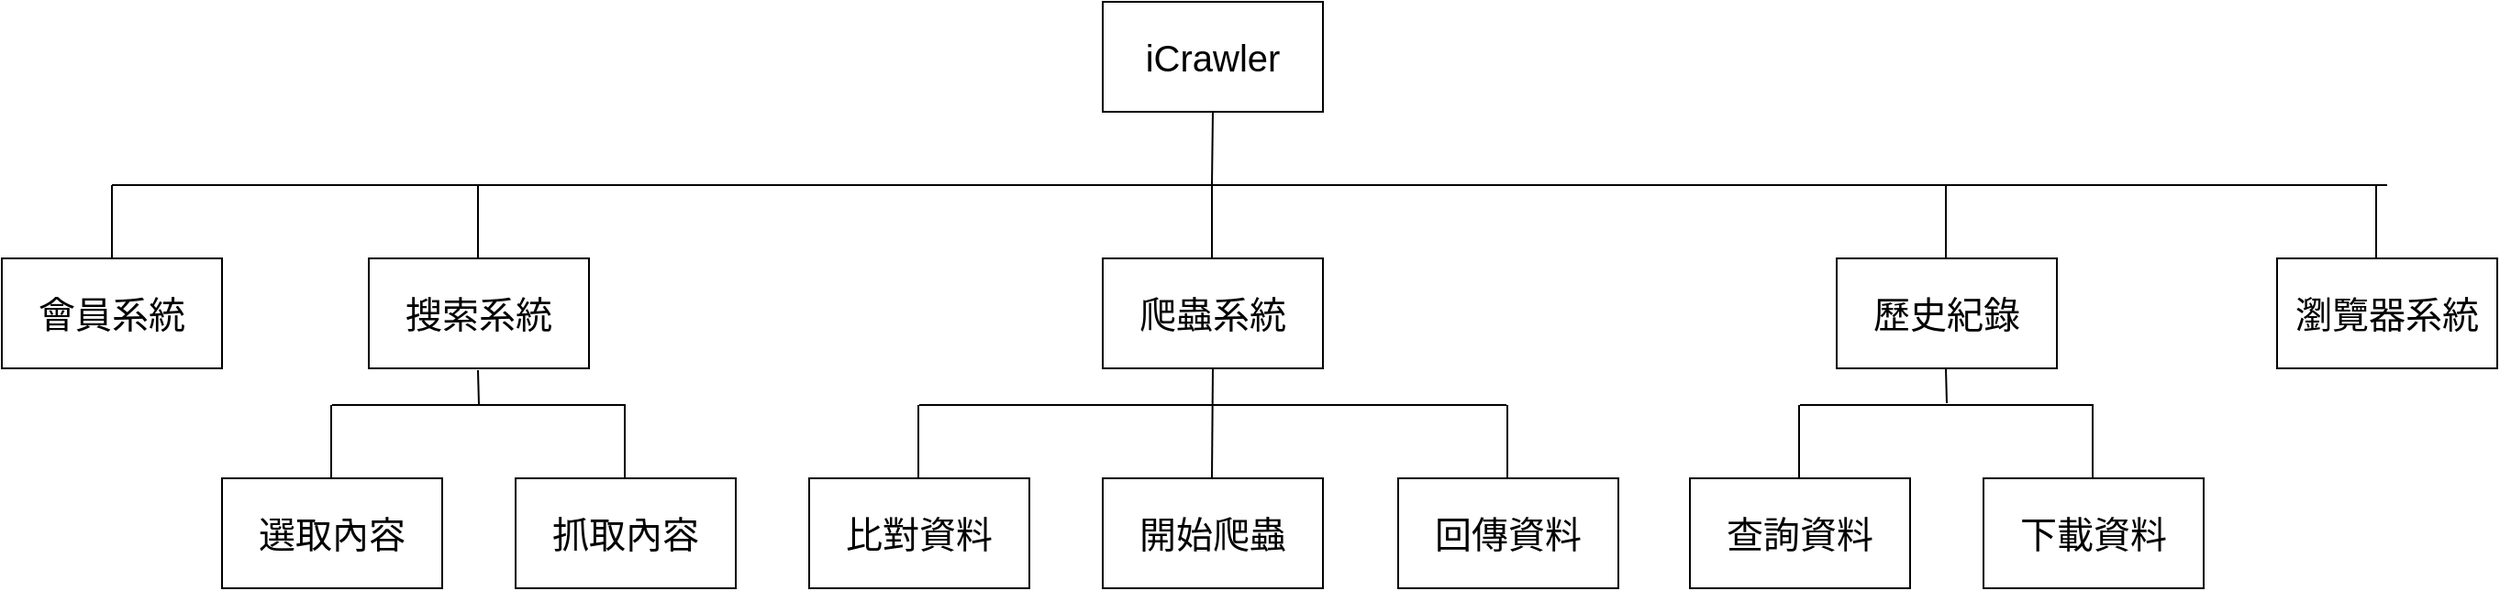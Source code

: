 <mxfile version="22.1.8" type="device">
  <diagram name="第 1 页" id="8Goata_C4mtGEVAOtsTr">
    <mxGraphModel dx="1386" dy="785" grid="1" gridSize="10" guides="1" tooltips="1" connect="1" arrows="1" fold="1" page="1" pageScale="1" pageWidth="827" pageHeight="1169" math="0" shadow="0">
      <root>
        <mxCell id="0" />
        <mxCell id="1" parent="0" />
        <mxCell id="AqN7fXOnnvGa0q25064H-11" value="iCrawler" style="rounded=0;whiteSpace=wrap;html=1;fontSize=20;" parent="1" vertex="1">
          <mxGeometry x="960" y="100" width="120" height="60" as="geometry" />
        </mxCell>
        <mxCell id="AqN7fXOnnvGa0q25064H-14" value="搜索系統" style="rounded=0;whiteSpace=wrap;html=1;fontSize=20;" parent="1" vertex="1">
          <mxGeometry x="560" y="240" width="120" height="60" as="geometry" />
        </mxCell>
        <mxCell id="AqN7fXOnnvGa0q25064H-17" value="會員系統" style="rounded=0;whiteSpace=wrap;html=1;fontSize=20;" parent="1" vertex="1">
          <mxGeometry x="360" y="240" width="120" height="60" as="geometry" />
        </mxCell>
        <mxCell id="AqN7fXOnnvGa0q25064H-22" value="抓取內容" style="rounded=0;whiteSpace=wrap;html=1;fontSize=20;" parent="1" vertex="1">
          <mxGeometry x="640" y="360" width="120" height="60" as="geometry" />
        </mxCell>
        <mxCell id="AqN7fXOnnvGa0q25064H-29" value="爬蟲系統" style="rounded=0;whiteSpace=wrap;html=1;fontSize=20;container=0;" parent="1" vertex="1">
          <mxGeometry x="960" y="240" width="120" height="60" as="geometry" />
        </mxCell>
        <mxCell id="AqN7fXOnnvGa0q25064H-45" value="選取內容" style="rounded=0;whiteSpace=wrap;html=1;fontSize=20;" parent="1" vertex="1">
          <mxGeometry x="480" y="360" width="120" height="60" as="geometry" />
        </mxCell>
        <mxCell id="AqN7fXOnnvGa0q25064H-46" value="比對資料" style="rounded=0;whiteSpace=wrap;html=1;fontSize=20;container=0;" parent="1" vertex="1">
          <mxGeometry x="800" y="360" width="120" height="60" as="geometry" />
        </mxCell>
        <mxCell id="JLf1tRIx2tKbjudCVXi8-11" value="開始爬蟲" style="rounded=0;whiteSpace=wrap;html=1;fontSize=20;container=0;" parent="1" vertex="1">
          <mxGeometry x="960" y="360" width="120" height="60" as="geometry" />
        </mxCell>
        <mxCell id="JLf1tRIx2tKbjudCVXi8-13" value="回傳資料" style="rounded=0;whiteSpace=wrap;html=1;fontSize=20;container=0;" parent="1" vertex="1">
          <mxGeometry x="1121" y="360" width="120" height="60" as="geometry" />
        </mxCell>
        <mxCell id="JLf1tRIx2tKbjudCVXi8-18" value="歷史紀錄" style="rounded=0;whiteSpace=wrap;html=1;fontSize=20;container=0;" parent="1" vertex="1">
          <mxGeometry x="1360" y="240" width="120" height="60" as="geometry" />
        </mxCell>
        <mxCell id="JLf1tRIx2tKbjudCVXi8-19" value="查詢資料" style="rounded=0;whiteSpace=wrap;html=1;fontSize=20;container=0;" parent="1" vertex="1">
          <mxGeometry x="1280" y="360" width="120" height="60" as="geometry" />
        </mxCell>
        <mxCell id="JLf1tRIx2tKbjudCVXi8-20" value="下載資料" style="rounded=0;whiteSpace=wrap;html=1;fontSize=20;container=0;" parent="1" vertex="1">
          <mxGeometry x="1440" y="360" width="120" height="60" as="geometry" />
        </mxCell>
        <mxCell id="JLf1tRIx2tKbjudCVXi8-23" value="" style="endArrow=none;html=1;rounded=0;entryX=0.5;entryY=1;entryDx=0;entryDy=0;" parent="1" edge="1" target="AqN7fXOnnvGa0q25064H-11">
          <mxGeometry width="50" height="50" relative="1" as="geometry">
            <mxPoint x="1019.5" y="200" as="sourcePoint" />
            <mxPoint x="1019.5" y="170" as="targetPoint" />
          </mxGeometry>
        </mxCell>
        <mxCell id="JLf1tRIx2tKbjudCVXi8-24" value="" style="endArrow=none;html=1;rounded=0;" parent="1" edge="1">
          <mxGeometry width="50" height="50" relative="1" as="geometry">
            <mxPoint x="420" y="200" as="sourcePoint" />
            <mxPoint x="1660" y="200" as="targetPoint" />
          </mxGeometry>
        </mxCell>
        <mxCell id="JLf1tRIx2tKbjudCVXi8-25" value="" style="endArrow=none;html=1;rounded=0;exitX=0.5;exitY=0;exitDx=0;exitDy=0;" parent="1" source="AqN7fXOnnvGa0q25064H-17" edge="1">
          <mxGeometry width="50" height="50" relative="1" as="geometry">
            <mxPoint x="370" y="250" as="sourcePoint" />
            <mxPoint x="420" y="200" as="targetPoint" />
          </mxGeometry>
        </mxCell>
        <mxCell id="JLf1tRIx2tKbjudCVXi8-26" value="" style="endArrow=none;html=1;rounded=0;exitX=0.5;exitY=0;exitDx=0;exitDy=0;" parent="1" edge="1">
          <mxGeometry width="50" height="50" relative="1" as="geometry">
            <mxPoint x="619.5" y="240" as="sourcePoint" />
            <mxPoint x="619.5" y="200" as="targetPoint" />
          </mxGeometry>
        </mxCell>
        <mxCell id="JLf1tRIx2tKbjudCVXi8-30" value="" style="endArrow=none;html=1;rounded=0;" parent="1" edge="1">
          <mxGeometry width="50" height="50" relative="1" as="geometry">
            <mxPoint x="620" y="320" as="sourcePoint" />
            <mxPoint x="619.5" y="301" as="targetPoint" />
          </mxGeometry>
        </mxCell>
        <mxCell id="JLf1tRIx2tKbjudCVXi8-31" value="" style="endArrow=none;html=1;rounded=0;" parent="1" edge="1">
          <mxGeometry width="50" height="50" relative="1" as="geometry">
            <mxPoint x="700" y="320" as="sourcePoint" />
            <mxPoint x="540" y="320" as="targetPoint" />
          </mxGeometry>
        </mxCell>
        <mxCell id="QkrA3jREUu2kG9FHIevp-1" value="瀏覽器系統" style="rounded=0;whiteSpace=wrap;html=1;fontSize=20;container=0;" parent="1" vertex="1">
          <mxGeometry x="1600" y="240" width="120" height="60" as="geometry" />
        </mxCell>
        <mxCell id="6UjDDforV3xzmVUJN1Fu-1" value="" style="endArrow=none;html=1;rounded=0;exitX=0.5;exitY=0;exitDx=0;exitDy=0;" edge="1" parent="1">
          <mxGeometry width="50" height="50" relative="1" as="geometry">
            <mxPoint x="1019.5" y="240" as="sourcePoint" />
            <mxPoint x="1019.5" y="200" as="targetPoint" />
          </mxGeometry>
        </mxCell>
        <mxCell id="6UjDDforV3xzmVUJN1Fu-2" value="" style="endArrow=none;html=1;rounded=0;exitX=0.5;exitY=0;exitDx=0;exitDy=0;" edge="1" parent="1">
          <mxGeometry width="50" height="50" relative="1" as="geometry">
            <mxPoint x="1419.5" y="240" as="sourcePoint" />
            <mxPoint x="1419.5" y="200" as="targetPoint" />
          </mxGeometry>
        </mxCell>
        <mxCell id="6UjDDforV3xzmVUJN1Fu-3" value="" style="endArrow=none;html=1;rounded=0;exitX=0.5;exitY=0;exitDx=0;exitDy=0;" edge="1" parent="1">
          <mxGeometry width="50" height="50" relative="1" as="geometry">
            <mxPoint x="1654" y="240" as="sourcePoint" />
            <mxPoint x="1654" y="200" as="targetPoint" />
          </mxGeometry>
        </mxCell>
        <mxCell id="6UjDDforV3xzmVUJN1Fu-4" value="" style="endArrow=none;html=1;rounded=0;exitX=0.5;exitY=0;exitDx=0;exitDy=0;" edge="1" parent="1">
          <mxGeometry width="50" height="50" relative="1" as="geometry">
            <mxPoint x="539.5" y="360" as="sourcePoint" />
            <mxPoint x="539.5" y="320" as="targetPoint" />
          </mxGeometry>
        </mxCell>
        <mxCell id="6UjDDforV3xzmVUJN1Fu-5" value="" style="endArrow=none;html=1;rounded=0;exitX=0.5;exitY=0;exitDx=0;exitDy=0;" edge="1" parent="1">
          <mxGeometry width="50" height="50" relative="1" as="geometry">
            <mxPoint x="699.5" y="360" as="sourcePoint" />
            <mxPoint x="699.5" y="320" as="targetPoint" />
          </mxGeometry>
        </mxCell>
        <mxCell id="6UjDDforV3xzmVUJN1Fu-6" value="" style="endArrow=none;html=1;rounded=0;exitX=0.5;exitY=0;exitDx=0;exitDy=0;" edge="1" parent="1">
          <mxGeometry width="50" height="50" relative="1" as="geometry">
            <mxPoint x="1180.5" y="360" as="sourcePoint" />
            <mxPoint x="1180.5" y="320" as="targetPoint" />
          </mxGeometry>
        </mxCell>
        <mxCell id="6UjDDforV3xzmVUJN1Fu-7" value="" style="endArrow=none;html=1;rounded=0;exitX=0.5;exitY=0;exitDx=0;exitDy=0;entryX=0.5;entryY=1;entryDx=0;entryDy=0;" edge="1" parent="1" target="AqN7fXOnnvGa0q25064H-29">
          <mxGeometry width="50" height="50" relative="1" as="geometry">
            <mxPoint x="1019.5" y="360" as="sourcePoint" />
            <mxPoint x="1019.5" y="320" as="targetPoint" />
          </mxGeometry>
        </mxCell>
        <mxCell id="6UjDDforV3xzmVUJN1Fu-8" value="" style="endArrow=none;html=1;rounded=0;exitX=0.5;exitY=0;exitDx=0;exitDy=0;" edge="1" parent="1">
          <mxGeometry width="50" height="50" relative="1" as="geometry">
            <mxPoint x="859.5" y="360" as="sourcePoint" />
            <mxPoint x="859.5" y="320" as="targetPoint" />
          </mxGeometry>
        </mxCell>
        <mxCell id="6UjDDforV3xzmVUJN1Fu-10" value="" style="endArrow=none;html=1;rounded=0;" edge="1" parent="1">
          <mxGeometry width="50" height="50" relative="1" as="geometry">
            <mxPoint x="1180" y="320" as="sourcePoint" />
            <mxPoint x="860" y="320" as="targetPoint" />
          </mxGeometry>
        </mxCell>
        <mxCell id="6UjDDforV3xzmVUJN1Fu-11" value="" style="endArrow=none;html=1;rounded=0;" edge="1" parent="1">
          <mxGeometry width="50" height="50" relative="1" as="geometry">
            <mxPoint x="1500" y="320" as="sourcePoint" />
            <mxPoint x="1340" y="320" as="targetPoint" />
          </mxGeometry>
        </mxCell>
        <mxCell id="6UjDDforV3xzmVUJN1Fu-12" value="" style="endArrow=none;html=1;rounded=0;" edge="1" parent="1">
          <mxGeometry width="50" height="50" relative="1" as="geometry">
            <mxPoint x="1420" y="319" as="sourcePoint" />
            <mxPoint x="1419.5" y="300" as="targetPoint" />
          </mxGeometry>
        </mxCell>
        <mxCell id="6UjDDforV3xzmVUJN1Fu-13" value="" style="endArrow=none;html=1;rounded=0;exitX=0.5;exitY=0;exitDx=0;exitDy=0;" edge="1" parent="1">
          <mxGeometry width="50" height="50" relative="1" as="geometry">
            <mxPoint x="1499.5" y="360" as="sourcePoint" />
            <mxPoint x="1499.5" y="320" as="targetPoint" />
          </mxGeometry>
        </mxCell>
        <mxCell id="6UjDDforV3xzmVUJN1Fu-14" value="" style="endArrow=none;html=1;rounded=0;exitX=0.5;exitY=0;exitDx=0;exitDy=0;" edge="1" parent="1">
          <mxGeometry width="50" height="50" relative="1" as="geometry">
            <mxPoint x="1339.5" y="360" as="sourcePoint" />
            <mxPoint x="1339.5" y="320" as="targetPoint" />
          </mxGeometry>
        </mxCell>
      </root>
    </mxGraphModel>
  </diagram>
</mxfile>
